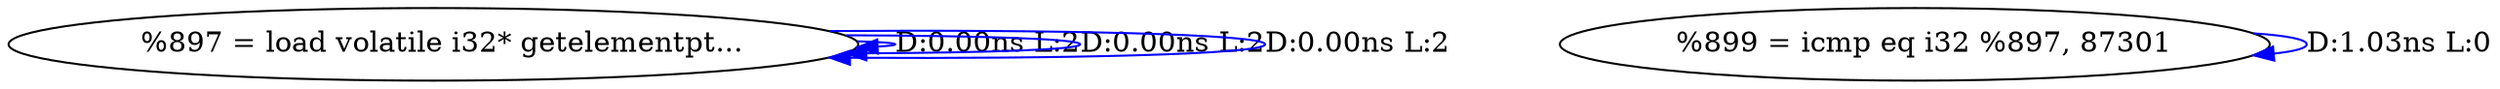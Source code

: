 digraph {
Node0x2be0250[label="  %897 = load volatile i32* getelementpt..."];
Node0x2be0250 -> Node0x2be0250[label="D:0.00ns L:2",color=blue];
Node0x2be0250 -> Node0x2be0250[label="D:0.00ns L:2",color=blue];
Node0x2be0250 -> Node0x2be0250[label="D:0.00ns L:2",color=blue];
Node0x2be0410[label="  %899 = icmp eq i32 %897, 87301"];
Node0x2be0410 -> Node0x2be0410[label="D:1.03ns L:0",color=blue];
}
